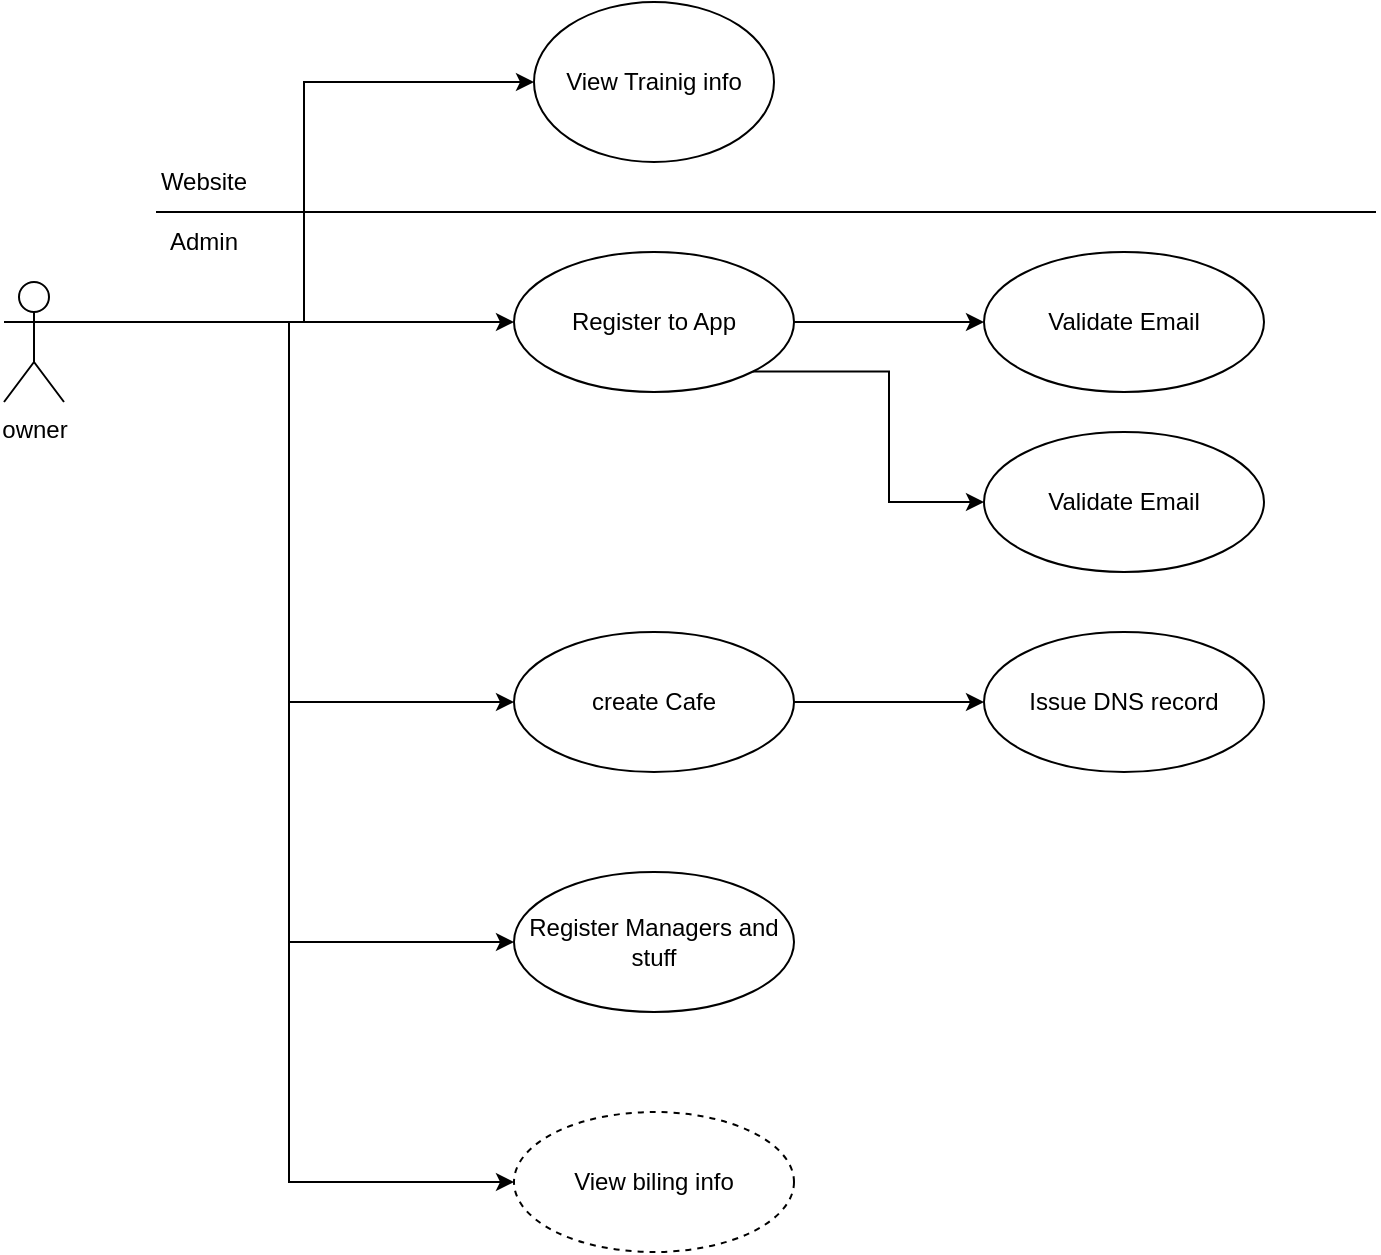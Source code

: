 <mxfile version="12.9.7" type="github" pages="2">
  <diagram id="GA6xuZxUyR5IifmVGQSb" name="UseCase">
    <mxGraphModel dx="1355" dy="776" grid="1" gridSize="10" guides="1" tooltips="1" connect="1" arrows="1" fold="1" page="1" pageScale="1" pageWidth="850" pageHeight="1100" math="0" shadow="0">
      <root>
        <mxCell id="0" />
        <mxCell id="1" parent="0" />
        <mxCell id="zLgNUGPnG8aRS4wBaRSG-3" style="edgeStyle=orthogonalEdgeStyle;rounded=0;orthogonalLoop=1;jettySize=auto;html=1;exitX=1;exitY=0.333;exitDx=0;exitDy=0;exitPerimeter=0;entryX=0;entryY=0.5;entryDx=0;entryDy=0;" parent="1" source="zLgNUGPnG8aRS4wBaRSG-1" target="zLgNUGPnG8aRS4wBaRSG-2" edge="1">
          <mxGeometry relative="1" as="geometry" />
        </mxCell>
        <mxCell id="zLgNUGPnG8aRS4wBaRSG-9" style="edgeStyle=orthogonalEdgeStyle;rounded=0;orthogonalLoop=1;jettySize=auto;html=1;exitX=1;exitY=0.333;exitDx=0;exitDy=0;exitPerimeter=0;entryX=0;entryY=0.5;entryDx=0;entryDy=0;" parent="1" source="zLgNUGPnG8aRS4wBaRSG-1" target="zLgNUGPnG8aRS4wBaRSG-7" edge="1">
          <mxGeometry relative="1" as="geometry" />
        </mxCell>
        <mxCell id="zLgNUGPnG8aRS4wBaRSG-11" style="edgeStyle=orthogonalEdgeStyle;rounded=0;orthogonalLoop=1;jettySize=auto;html=1;exitX=1;exitY=0.333;exitDx=0;exitDy=0;exitPerimeter=0;entryX=0;entryY=0.5;entryDx=0;entryDy=0;" parent="1" source="zLgNUGPnG8aRS4wBaRSG-1" target="zLgNUGPnG8aRS4wBaRSG-6" edge="1">
          <mxGeometry relative="1" as="geometry" />
        </mxCell>
        <mxCell id="zLgNUGPnG8aRS4wBaRSG-13" style="edgeStyle=orthogonalEdgeStyle;rounded=0;orthogonalLoop=1;jettySize=auto;html=1;exitX=1;exitY=0.333;exitDx=0;exitDy=0;exitPerimeter=0;entryX=0;entryY=0.5;entryDx=0;entryDy=0;" parent="1" source="zLgNUGPnG8aRS4wBaRSG-1" target="zLgNUGPnG8aRS4wBaRSG-12" edge="1">
          <mxGeometry relative="1" as="geometry" />
        </mxCell>
        <mxCell id="gEAIfcokmeNvzJ3RXV00-7" style="edgeStyle=orthogonalEdgeStyle;rounded=0;orthogonalLoop=1;jettySize=auto;html=1;exitX=1;exitY=0.333;exitDx=0;exitDy=0;exitPerimeter=0;entryX=0;entryY=0.5;entryDx=0;entryDy=0;" edge="1" parent="1" source="zLgNUGPnG8aRS4wBaRSG-1" target="gEAIfcokmeNvzJ3RXV00-6">
          <mxGeometry relative="1" as="geometry">
            <Array as="points">
              <mxPoint x="250" y="280" />
              <mxPoint x="250" y="160" />
            </Array>
          </mxGeometry>
        </mxCell>
        <mxCell id="zLgNUGPnG8aRS4wBaRSG-1" value="owner" style="shape=umlActor;verticalLabelPosition=bottom;labelBackgroundColor=#ffffff;verticalAlign=top;html=1;" parent="1" vertex="1">
          <mxGeometry x="100" y="260" width="30" height="60" as="geometry" />
        </mxCell>
        <mxCell id="zLgNUGPnG8aRS4wBaRSG-5" style="edgeStyle=orthogonalEdgeStyle;rounded=0;orthogonalLoop=1;jettySize=auto;html=1;exitX=1;exitY=0.5;exitDx=0;exitDy=0;" parent="1" source="zLgNUGPnG8aRS4wBaRSG-2" target="zLgNUGPnG8aRS4wBaRSG-4" edge="1">
          <mxGeometry relative="1" as="geometry" />
        </mxCell>
        <mxCell id="zLgNUGPnG8aRS4wBaRSG-2" value="create Cafe" style="ellipse;whiteSpace=wrap;html=1;" parent="1" vertex="1">
          <mxGeometry x="355" y="435" width="140" height="70" as="geometry" />
        </mxCell>
        <mxCell id="zLgNUGPnG8aRS4wBaRSG-4" value="Issue DNS record" style="ellipse;whiteSpace=wrap;html=1;" parent="1" vertex="1">
          <mxGeometry x="590" y="435" width="140" height="70" as="geometry" />
        </mxCell>
        <mxCell id="zLgNUGPnG8aRS4wBaRSG-6" value="Register Managers and stuff" style="ellipse;whiteSpace=wrap;html=1;" parent="1" vertex="1">
          <mxGeometry x="355" y="555" width="140" height="70" as="geometry" />
        </mxCell>
        <mxCell id="zLgNUGPnG8aRS4wBaRSG-10" style="edgeStyle=orthogonalEdgeStyle;rounded=0;orthogonalLoop=1;jettySize=auto;html=1;exitX=1;exitY=0.5;exitDx=0;exitDy=0;" parent="1" source="zLgNUGPnG8aRS4wBaRSG-7" target="zLgNUGPnG8aRS4wBaRSG-8" edge="1">
          <mxGeometry relative="1" as="geometry" />
        </mxCell>
        <mxCell id="gEAIfcokmeNvzJ3RXV00-2" style="edgeStyle=orthogonalEdgeStyle;rounded=0;orthogonalLoop=1;jettySize=auto;html=1;exitX=1;exitY=1;exitDx=0;exitDy=0;entryX=0;entryY=0.5;entryDx=0;entryDy=0;" edge="1" parent="1" source="zLgNUGPnG8aRS4wBaRSG-7" target="gEAIfcokmeNvzJ3RXV00-1">
          <mxGeometry relative="1" as="geometry" />
        </mxCell>
        <mxCell id="zLgNUGPnG8aRS4wBaRSG-7" value="Register to App" style="ellipse;whiteSpace=wrap;html=1;" parent="1" vertex="1">
          <mxGeometry x="355" y="245" width="140" height="70" as="geometry" />
        </mxCell>
        <mxCell id="zLgNUGPnG8aRS4wBaRSG-8" value="Validate Email" style="ellipse;whiteSpace=wrap;html=1;" parent="1" vertex="1">
          <mxGeometry x="590" y="245" width="140" height="70" as="geometry" />
        </mxCell>
        <mxCell id="zLgNUGPnG8aRS4wBaRSG-12" value="View biling info" style="ellipse;whiteSpace=wrap;html=1;dashed=1;" parent="1" vertex="1">
          <mxGeometry x="355" y="675" width="140" height="70" as="geometry" />
        </mxCell>
        <mxCell id="gEAIfcokmeNvzJ3RXV00-1" value="Validate Email" style="ellipse;whiteSpace=wrap;html=1;" vertex="1" parent="1">
          <mxGeometry x="590" y="335" width="140" height="70" as="geometry" />
        </mxCell>
        <mxCell id="gEAIfcokmeNvzJ3RXV00-3" value="" style="endArrow=none;html=1;" edge="1" parent="1">
          <mxGeometry width="50" height="50" relative="1" as="geometry">
            <mxPoint x="176" y="225" as="sourcePoint" />
            <mxPoint x="786" y="225" as="targetPoint" />
          </mxGeometry>
        </mxCell>
        <mxCell id="gEAIfcokmeNvzJ3RXV00-4" value="Website" style="text;html=1;strokeColor=none;fillColor=none;align=center;verticalAlign=middle;whiteSpace=wrap;rounded=0;" vertex="1" parent="1">
          <mxGeometry x="180" y="200" width="40" height="20" as="geometry" />
        </mxCell>
        <mxCell id="gEAIfcokmeNvzJ3RXV00-5" value="Admin" style="text;html=1;strokeColor=none;fillColor=none;align=center;verticalAlign=middle;whiteSpace=wrap;rounded=0;" vertex="1" parent="1">
          <mxGeometry x="180" y="230" width="40" height="20" as="geometry" />
        </mxCell>
        <mxCell id="gEAIfcokmeNvzJ3RXV00-6" value="View Trainig info" style="ellipse;whiteSpace=wrap;html=1;" vertex="1" parent="1">
          <mxGeometry x="365" y="120" width="120" height="80" as="geometry" />
        </mxCell>
      </root>
    </mxGraphModel>
  </diagram>
  <diagram id="n047Zupvm0zz6wkokfNB" name="Sketch">
    <mxGraphModel dx="1355" dy="776" grid="1" gridSize="10" guides="1" tooltips="1" connect="1" arrows="1" fold="1" page="1" pageScale="1" pageWidth="850" pageHeight="1100" math="0" shadow="0">
      <root>
        <mxCell id="XW-3bzXkROwfuT0OX0J9-0" />
        <mxCell id="XW-3bzXkROwfuT0OX0J9-1" parent="XW-3bzXkROwfuT0OX0J9-0" />
        <mxCell id="QxkwGULA9NofLSkHYxQ2-7" value="" style="html=1;shadow=0;dashed=0;shape=mxgraph.bootstrap.rrect;rSize=5;strokeColor=#DFDFDF;html=1;whiteSpace=wrap;fillColor=#FFFFFF;fontColor=#000000;" vertex="1" parent="XW-3bzXkROwfuT0OX0J9-1">
          <mxGeometry x="25" y="90" width="800" height="550" as="geometry" />
        </mxCell>
        <mxCell id="QxkwGULA9NofLSkHYxQ2-8" value="" style="html=1;shadow=0;dashed=0;shape=mxgraph.bootstrap.topButton;strokeColor=inherit;fillColor=#F7F7F7;rSize=5;perimeter=none;whiteSpace=wrap;resizeWidth=1;align=center;spacing=20;fontSize=14;" vertex="1" parent="QxkwGULA9NofLSkHYxQ2-7">
          <mxGeometry width="800" height="60" relative="1" as="geometry" />
        </mxCell>
        <mxCell id="QxkwGULA9NofLSkHYxQ2-9" value="Users" style="html=1;shadow=0;dashed=0;shape=mxgraph.bootstrap.rrect;arcSize=5;strokeColor=none;fillColor=#0085FC;rSize=5;perimeter=none;whiteSpace=wrap;resizeWidth=1;align=center;spacing=20;fontSize=14;fontColor=#ffffff;" vertex="1" parent="QxkwGULA9NofLSkHYxQ2-7">
          <mxGeometry width="80" height="40" relative="1" as="geometry">
            <mxPoint x="10" y="10" as="offset" />
          </mxGeometry>
        </mxCell>
        <mxCell id="QxkwGULA9NofLSkHYxQ2-10" value="Caffe" style="strokeColor=none;fillColor=none;rSize=5;perimeter=none;whiteSpace=wrap;resizeWidth=1;align=center;spacing=20;fontSize=14;fontColor=#0085FC;" vertex="1" parent="QxkwGULA9NofLSkHYxQ2-7">
          <mxGeometry width="50" height="40" relative="1" as="geometry">
            <mxPoint x="95" y="10" as="offset" />
          </mxGeometry>
        </mxCell>
        <mxCell id="QxkwGULA9NofLSkHYxQ2-13" value="Go somewhere" style="html=1;shadow=0;dashed=0;shape=mxgraph.bootstrap.rrect;rSize=5;perimeter=none;whiteSpace=wrap;align=center;fillColor=#0085FC;strokeColor=none;fontColor=#ffffff;resizeWidth=1;fontSize=14;" vertex="1" parent="QxkwGULA9NofLSkHYxQ2-7">
          <mxGeometry x="0.5" y="1" width="120" height="40" relative="1" as="geometry">
            <mxPoint x="-60" y="-60" as="offset" />
          </mxGeometry>
        </mxCell>
        <mxCell id="3rCNQgUtVS39NhmrroCk-0" value="Billing" style="strokeColor=none;fillColor=none;rSize=5;perimeter=none;whiteSpace=wrap;resizeWidth=1;align=center;spacing=20;fontSize=14;fontColor=#0085FC;" vertex="1" parent="QxkwGULA9NofLSkHYxQ2-7">
          <mxGeometry width="50" height="40" relative="1" as="geometry">
            <mxPoint x="155" y="10" as="offset" />
          </mxGeometry>
        </mxCell>
      </root>
    </mxGraphModel>
  </diagram>
</mxfile>
